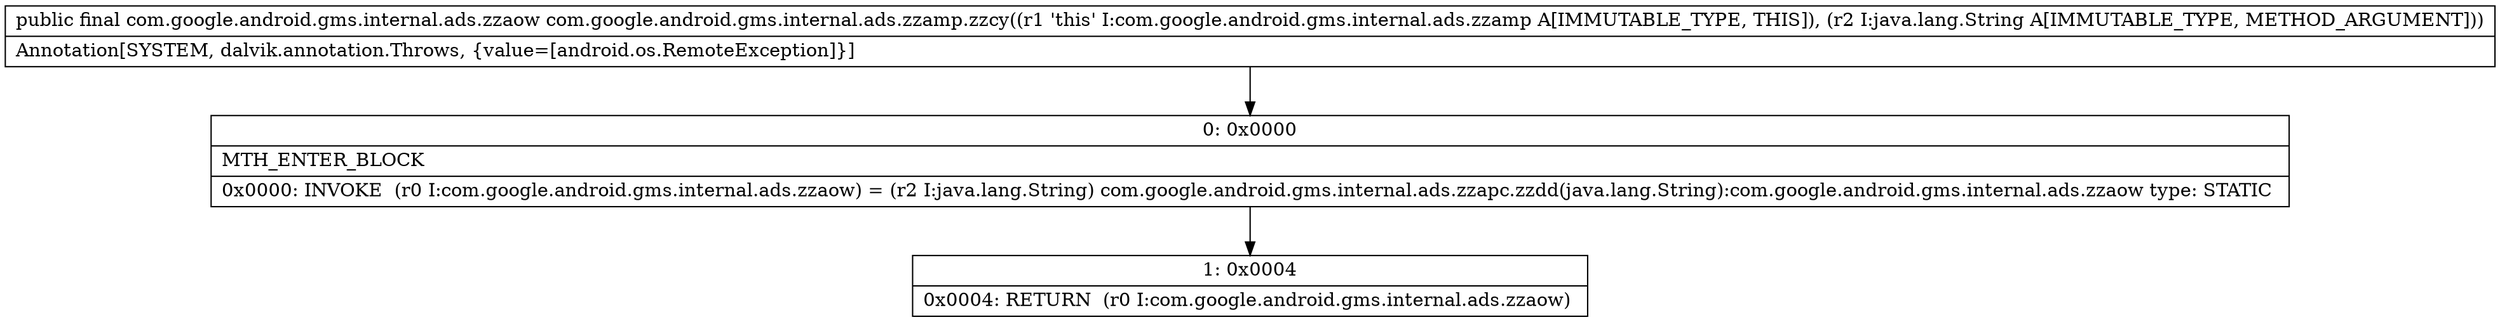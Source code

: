 digraph "CFG forcom.google.android.gms.internal.ads.zzamp.zzcy(Ljava\/lang\/String;)Lcom\/google\/android\/gms\/internal\/ads\/zzaow;" {
Node_0 [shape=record,label="{0\:\ 0x0000|MTH_ENTER_BLOCK\l|0x0000: INVOKE  (r0 I:com.google.android.gms.internal.ads.zzaow) = (r2 I:java.lang.String) com.google.android.gms.internal.ads.zzapc.zzdd(java.lang.String):com.google.android.gms.internal.ads.zzaow type: STATIC \l}"];
Node_1 [shape=record,label="{1\:\ 0x0004|0x0004: RETURN  (r0 I:com.google.android.gms.internal.ads.zzaow) \l}"];
MethodNode[shape=record,label="{public final com.google.android.gms.internal.ads.zzaow com.google.android.gms.internal.ads.zzamp.zzcy((r1 'this' I:com.google.android.gms.internal.ads.zzamp A[IMMUTABLE_TYPE, THIS]), (r2 I:java.lang.String A[IMMUTABLE_TYPE, METHOD_ARGUMENT]))  | Annotation[SYSTEM, dalvik.annotation.Throws, \{value=[android.os.RemoteException]\}]\l}"];
MethodNode -> Node_0;
Node_0 -> Node_1;
}

